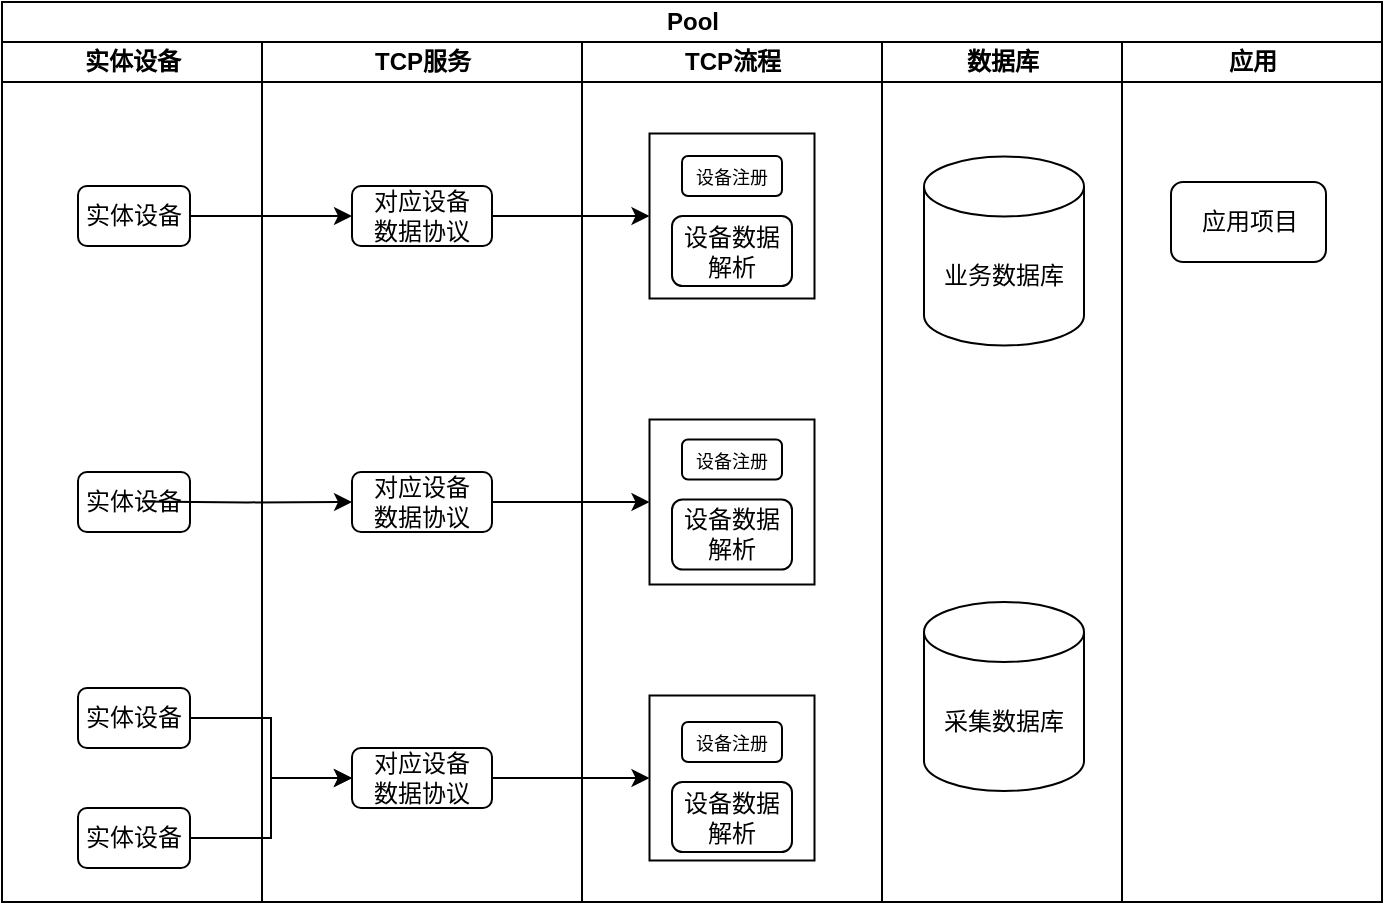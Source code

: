 <mxfile version="21.6.2" type="github">
  <diagram name="Page-1" id="74e2e168-ea6b-b213-b513-2b3c1d86103e">
    <mxGraphModel dx="862" dy="478" grid="1" gridSize="10" guides="1" tooltips="1" connect="1" arrows="1" fold="1" page="1" pageScale="1" pageWidth="1100" pageHeight="850" background="none" math="0" shadow="0">
      <root>
        <mxCell id="0" />
        <mxCell id="1" parent="0" />
        <mxCell id="STgeTo2RBOHs-Aj6-47E-5" value="Pool" style="swimlane;childLayout=stackLayout;resizeParent=1;resizeParentMax=0;startSize=20;html=1;" vertex="1" parent="1">
          <mxGeometry x="210.0" y="120" width="690" height="450" as="geometry" />
        </mxCell>
        <mxCell id="STgeTo2RBOHs-Aj6-47E-6" value="实体设备" style="swimlane;startSize=20;html=1;" vertex="1" parent="STgeTo2RBOHs-Aj6-47E-5">
          <mxGeometry y="20" width="130" height="430" as="geometry" />
        </mxCell>
        <mxCell id="STgeTo2RBOHs-Aj6-47E-10" value="实体设备" style="rounded=1;whiteSpace=wrap;html=1;" vertex="1" parent="STgeTo2RBOHs-Aj6-47E-6">
          <mxGeometry x="38" y="72" width="56" height="30" as="geometry" />
        </mxCell>
        <mxCell id="STgeTo2RBOHs-Aj6-47E-14" value="实体设备" style="rounded=1;whiteSpace=wrap;html=1;" vertex="1" parent="STgeTo2RBOHs-Aj6-47E-6">
          <mxGeometry x="38" y="215" width="56" height="30" as="geometry" />
        </mxCell>
        <mxCell id="STgeTo2RBOHs-Aj6-47E-15" value="实体设备" style="rounded=1;whiteSpace=wrap;html=1;" vertex="1" parent="STgeTo2RBOHs-Aj6-47E-6">
          <mxGeometry x="38" y="323" width="56" height="30" as="geometry" />
        </mxCell>
        <mxCell id="STgeTo2RBOHs-Aj6-47E-16" value="实体设备" style="rounded=1;whiteSpace=wrap;html=1;" vertex="1" parent="STgeTo2RBOHs-Aj6-47E-6">
          <mxGeometry x="38" y="383" width="56" height="30" as="geometry" />
        </mxCell>
        <mxCell id="STgeTo2RBOHs-Aj6-47E-7" value="TCP服务" style="swimlane;startSize=20;html=1;" vertex="1" parent="STgeTo2RBOHs-Aj6-47E-5">
          <mxGeometry x="130" y="20" width="160" height="430" as="geometry" />
        </mxCell>
        <mxCell id="STgeTo2RBOHs-Aj6-47E-19" style="edgeStyle=orthogonalEdgeStyle;rounded=0;orthogonalLoop=1;jettySize=auto;html=1;entryX=0;entryY=0.5;entryDx=0;entryDy=0;" edge="1" parent="STgeTo2RBOHs-Aj6-47E-7" target="STgeTo2RBOHs-Aj6-47E-24">
          <mxGeometry relative="1" as="geometry">
            <mxPoint x="20.0" y="229.71" as="targetPoint" />
            <mxPoint x="-60" y="229.739" as="sourcePoint" />
          </mxGeometry>
        </mxCell>
        <mxCell id="STgeTo2RBOHs-Aj6-47E-23" value="对应设备&lt;br&gt;数据协议" style="rounded=1;whiteSpace=wrap;html=1;" vertex="1" parent="STgeTo2RBOHs-Aj6-47E-7">
          <mxGeometry x="45.0" y="72" width="70" height="30" as="geometry" />
        </mxCell>
        <mxCell id="STgeTo2RBOHs-Aj6-47E-24" value="对应设备&lt;br style=&quot;border-color: var(--border-color);&quot;&gt;数据协议" style="rounded=1;whiteSpace=wrap;html=1;" vertex="1" parent="STgeTo2RBOHs-Aj6-47E-7">
          <mxGeometry x="45.0" y="215" width="70" height="30" as="geometry" />
        </mxCell>
        <mxCell id="STgeTo2RBOHs-Aj6-47E-25" value="对应设备&lt;br style=&quot;border-color: var(--border-color);&quot;&gt;数据协议" style="rounded=1;whiteSpace=wrap;html=1;" vertex="1" parent="STgeTo2RBOHs-Aj6-47E-7">
          <mxGeometry x="45.0" y="353" width="70" height="30" as="geometry" />
        </mxCell>
        <mxCell id="STgeTo2RBOHs-Aj6-47E-8" value="TCP流程" style="swimlane;startSize=20;html=1;" vertex="1" parent="STgeTo2RBOHs-Aj6-47E-5">
          <mxGeometry x="290" y="20" width="150" height="430" as="geometry" />
        </mxCell>
        <mxCell id="STgeTo2RBOHs-Aj6-47E-31" value="" style="whiteSpace=wrap;html=1;aspect=fixed;" vertex="1" parent="STgeTo2RBOHs-Aj6-47E-8">
          <mxGeometry x="33.75" y="45.75" width="82.5" height="82.5" as="geometry" />
        </mxCell>
        <mxCell id="STgeTo2RBOHs-Aj6-47E-22" value="&lt;font style=&quot;font-size: 9px;&quot;&gt;设备注册&lt;/font&gt;" style="rounded=1;whiteSpace=wrap;html=1;" vertex="1" parent="STgeTo2RBOHs-Aj6-47E-8">
          <mxGeometry x="50" y="57" width="50" height="20" as="geometry" />
        </mxCell>
        <mxCell id="STgeTo2RBOHs-Aj6-47E-30" value="设备数据解析" style="rounded=1;whiteSpace=wrap;html=1;" vertex="1" parent="STgeTo2RBOHs-Aj6-47E-8">
          <mxGeometry x="45" y="87" width="60" height="35" as="geometry" />
        </mxCell>
        <mxCell id="STgeTo2RBOHs-Aj6-47E-39" value="" style="whiteSpace=wrap;html=1;aspect=fixed;" vertex="1" parent="STgeTo2RBOHs-Aj6-47E-8">
          <mxGeometry x="33.75" y="326.75" width="82.5" height="82.5" as="geometry" />
        </mxCell>
        <mxCell id="STgeTo2RBOHs-Aj6-47E-40" value="&lt;font style=&quot;font-size: 9px;&quot;&gt;设备注册&lt;/font&gt;" style="rounded=1;whiteSpace=wrap;html=1;" vertex="1" parent="STgeTo2RBOHs-Aj6-47E-8">
          <mxGeometry x="50.0" y="340" width="50" height="20" as="geometry" />
        </mxCell>
        <mxCell id="STgeTo2RBOHs-Aj6-47E-41" value="设备数据解析" style="rounded=1;whiteSpace=wrap;html=1;" vertex="1" parent="STgeTo2RBOHs-Aj6-47E-8">
          <mxGeometry x="45" y="370" width="60" height="35" as="geometry" />
        </mxCell>
        <mxCell id="STgeTo2RBOHs-Aj6-47E-36" value="" style="whiteSpace=wrap;html=1;aspect=fixed;" vertex="1" parent="STgeTo2RBOHs-Aj6-47E-8">
          <mxGeometry x="33.75" y="188.75" width="82.5" height="82.5" as="geometry" />
        </mxCell>
        <mxCell id="STgeTo2RBOHs-Aj6-47E-38" value="设备数据解析" style="rounded=1;whiteSpace=wrap;html=1;" vertex="1" parent="STgeTo2RBOHs-Aj6-47E-8">
          <mxGeometry x="45" y="228.75" width="60" height="35" as="geometry" />
        </mxCell>
        <mxCell id="STgeTo2RBOHs-Aj6-47E-37" value="&lt;font style=&quot;font-size: 9px;&quot;&gt;设备注册&lt;/font&gt;" style="rounded=1;whiteSpace=wrap;html=1;" vertex="1" parent="STgeTo2RBOHs-Aj6-47E-8">
          <mxGeometry x="50" y="198.75" width="50" height="20" as="geometry" />
        </mxCell>
        <mxCell id="STgeTo2RBOHs-Aj6-47E-56" value="数据库" style="swimlane;startSize=20;html=1;" vertex="1" parent="STgeTo2RBOHs-Aj6-47E-5">
          <mxGeometry x="440" y="20" width="120" height="430" as="geometry" />
        </mxCell>
        <mxCell id="STgeTo2RBOHs-Aj6-47E-66" value="采集数据库" style="shape=cylinder3;whiteSpace=wrap;html=1;boundedLbl=1;backgroundOutline=1;size=15;" vertex="1" parent="STgeTo2RBOHs-Aj6-47E-56">
          <mxGeometry x="21" y="280" width="80" height="94.5" as="geometry" />
        </mxCell>
        <mxCell id="STgeTo2RBOHs-Aj6-47E-100" value="业务数据库" style="shape=cylinder3;whiteSpace=wrap;html=1;boundedLbl=1;backgroundOutline=1;size=15;" vertex="1" parent="STgeTo2RBOHs-Aj6-47E-56">
          <mxGeometry x="21" y="57.25" width="80" height="94.5" as="geometry" />
        </mxCell>
        <mxCell id="STgeTo2RBOHs-Aj6-47E-9" value="应用" style="swimlane;startSize=20;html=1;" vertex="1" parent="STgeTo2RBOHs-Aj6-47E-5">
          <mxGeometry x="560" y="20" width="130" height="430" as="geometry" />
        </mxCell>
        <mxCell id="STgeTo2RBOHs-Aj6-47E-26" value="应用项目" style="rounded=1;whiteSpace=wrap;html=1;direction=south;" vertex="1" parent="STgeTo2RBOHs-Aj6-47E-9">
          <mxGeometry x="24.5" y="70" width="77.5" height="40" as="geometry" />
        </mxCell>
        <mxCell id="STgeTo2RBOHs-Aj6-47E-18" style="edgeStyle=orthogonalEdgeStyle;rounded=0;orthogonalLoop=1;jettySize=auto;html=1;entryX=0;entryY=0.5;entryDx=0;entryDy=0;" edge="1" parent="STgeTo2RBOHs-Aj6-47E-5" source="STgeTo2RBOHs-Aj6-47E-10" target="STgeTo2RBOHs-Aj6-47E-23">
          <mxGeometry relative="1" as="geometry">
            <mxPoint x="140.0" y="107" as="targetPoint" />
          </mxGeometry>
        </mxCell>
        <mxCell id="STgeTo2RBOHs-Aj6-47E-20" style="edgeStyle=orthogonalEdgeStyle;rounded=0;orthogonalLoop=1;jettySize=auto;html=1;entryX=0;entryY=0.5;entryDx=0;entryDy=0;" edge="1" parent="STgeTo2RBOHs-Aj6-47E-5" source="STgeTo2RBOHs-Aj6-47E-15" target="STgeTo2RBOHs-Aj6-47E-25">
          <mxGeometry relative="1" as="geometry">
            <mxPoint x="140.0" y="358" as="targetPoint" />
          </mxGeometry>
        </mxCell>
        <mxCell id="STgeTo2RBOHs-Aj6-47E-21" style="edgeStyle=orthogonalEdgeStyle;rounded=0;orthogonalLoop=1;jettySize=auto;html=1;entryX=0;entryY=0.5;entryDx=0;entryDy=0;" edge="1" parent="STgeTo2RBOHs-Aj6-47E-5" source="STgeTo2RBOHs-Aj6-47E-16" target="STgeTo2RBOHs-Aj6-47E-25">
          <mxGeometry relative="1" as="geometry">
            <mxPoint x="140.0" y="418" as="targetPoint" />
          </mxGeometry>
        </mxCell>
        <mxCell id="STgeTo2RBOHs-Aj6-47E-43" style="edgeStyle=orthogonalEdgeStyle;rounded=0;orthogonalLoop=1;jettySize=auto;html=1;entryX=0;entryY=0.5;entryDx=0;entryDy=0;" edge="1" parent="STgeTo2RBOHs-Aj6-47E-5" source="STgeTo2RBOHs-Aj6-47E-24" target="STgeTo2RBOHs-Aj6-47E-36">
          <mxGeometry relative="1" as="geometry">
            <mxPoint x="320.0" y="250" as="targetPoint" />
          </mxGeometry>
        </mxCell>
        <mxCell id="STgeTo2RBOHs-Aj6-47E-44" style="edgeStyle=orthogonalEdgeStyle;rounded=0;orthogonalLoop=1;jettySize=auto;html=1;" edge="1" parent="STgeTo2RBOHs-Aj6-47E-5" source="STgeTo2RBOHs-Aj6-47E-25" target="STgeTo2RBOHs-Aj6-47E-39">
          <mxGeometry relative="1" as="geometry" />
        </mxCell>
        <mxCell id="STgeTo2RBOHs-Aj6-47E-45" style="edgeStyle=orthogonalEdgeStyle;rounded=0;orthogonalLoop=1;jettySize=auto;html=1;entryX=0;entryY=0.5;entryDx=0;entryDy=0;" edge="1" parent="STgeTo2RBOHs-Aj6-47E-5" source="STgeTo2RBOHs-Aj6-47E-23" target="STgeTo2RBOHs-Aj6-47E-31">
          <mxGeometry relative="1" as="geometry" />
        </mxCell>
      </root>
    </mxGraphModel>
  </diagram>
</mxfile>
